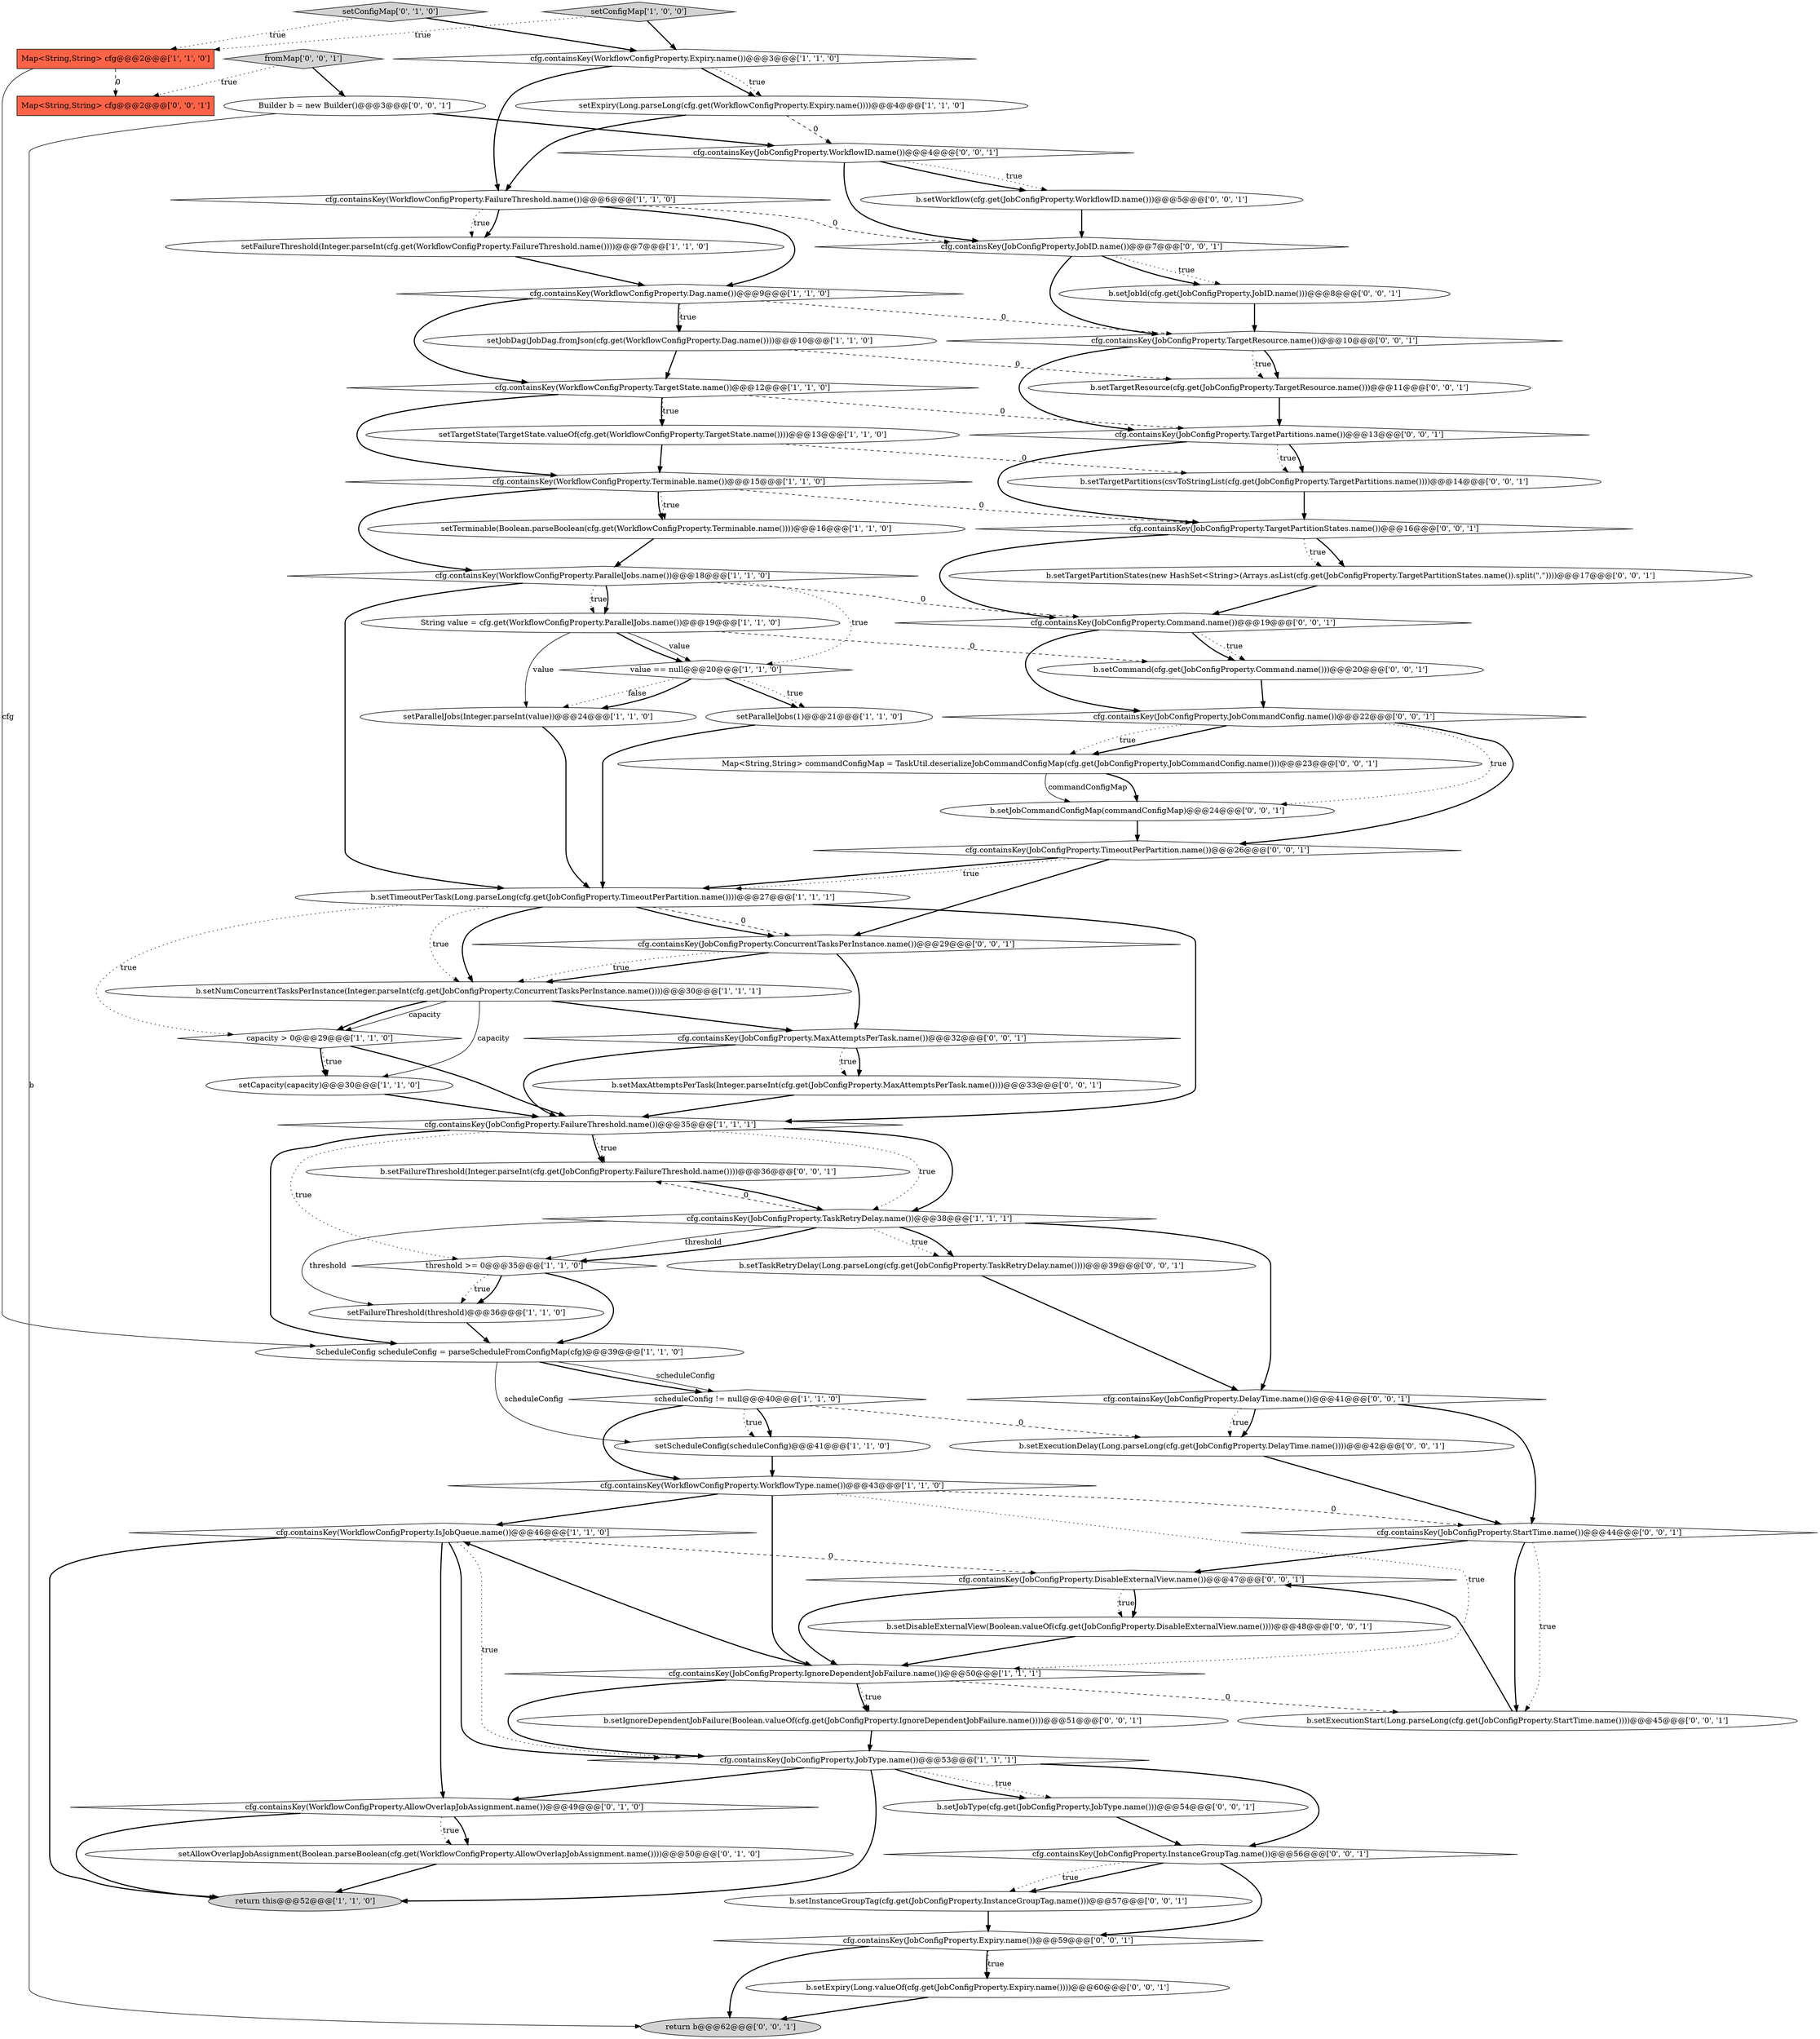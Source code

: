 digraph {
51 [style = filled, label = "cfg.containsKey(JobConfigProperty.MaxAttemptsPerTask.name())@@@32@@@['0', '0', '1']", fillcolor = white, shape = diamond image = "AAA0AAABBB3BBB"];
11 [style = filled, label = "String value = cfg.get(WorkflowConfigProperty.ParallelJobs.name())@@@19@@@['1', '1', '0']", fillcolor = white, shape = ellipse image = "AAA0AAABBB1BBB"];
34 [style = filled, label = "cfg.containsKey(WorkflowConfigProperty.AllowOverlapJobAssignment.name())@@@49@@@['0', '1', '0']", fillcolor = white, shape = diamond image = "AAA1AAABBB2BBB"];
10 [style = filled, label = "setFailureThreshold(threshold)@@@36@@@['1', '1', '0']", fillcolor = white, shape = ellipse image = "AAA0AAABBB1BBB"];
28 [style = filled, label = "scheduleConfig != null@@@40@@@['1', '1', '0']", fillcolor = white, shape = diamond image = "AAA0AAABBB1BBB"];
47 [style = filled, label = "b.setExecutionStart(Long.parseLong(cfg.get(JobConfigProperty.StartTime.name())))@@@45@@@['0', '0', '1']", fillcolor = white, shape = ellipse image = "AAA0AAABBB3BBB"];
45 [style = filled, label = "b.setInstanceGroupTag(cfg.get(JobConfigProperty.InstanceGroupTag.name()))@@@57@@@['0', '0', '1']", fillcolor = white, shape = ellipse image = "AAA0AAABBB3BBB"];
4 [style = filled, label = "ScheduleConfig scheduleConfig = parseScheduleFromConfigMap(cfg)@@@39@@@['1', '1', '0']", fillcolor = white, shape = ellipse image = "AAA0AAABBB1BBB"];
12 [style = filled, label = "setParallelJobs(1)@@@21@@@['1', '1', '0']", fillcolor = white, shape = ellipse image = "AAA0AAABBB1BBB"];
52 [style = filled, label = "b.setIgnoreDependentJobFailure(Boolean.valueOf(cfg.get(JobConfigProperty.IgnoreDependentJobFailure.name())))@@@51@@@['0', '0', '1']", fillcolor = white, shape = ellipse image = "AAA0AAABBB3BBB"];
50 [style = filled, label = "Map<String,String> cfg@@@2@@@['0', '0', '1']", fillcolor = tomato, shape = box image = "AAA0AAABBB3BBB"];
9 [style = filled, label = "setExpiry(Long.parseLong(cfg.get(WorkflowConfigProperty.Expiry.name())))@@@4@@@['1', '1', '0']", fillcolor = white, shape = ellipse image = "AAA0AAABBB1BBB"];
24 [style = filled, label = "setTargetState(TargetState.valueOf(cfg.get(WorkflowConfigProperty.TargetState.name())))@@@13@@@['1', '1', '0']", fillcolor = white, shape = ellipse image = "AAA0AAABBB1BBB"];
30 [style = filled, label = "cfg.containsKey(WorkflowConfigProperty.ParallelJobs.name())@@@18@@@['1', '1', '0']", fillcolor = white, shape = diamond image = "AAA0AAABBB1BBB"];
21 [style = filled, label = "cfg.containsKey(WorkflowConfigProperty.IsJobQueue.name())@@@46@@@['1', '1', '0']", fillcolor = white, shape = diamond image = "AAA0AAABBB1BBB"];
72 [style = filled, label = "b.setJobId(cfg.get(JobConfigProperty.JobID.name()))@@@8@@@['0', '0', '1']", fillcolor = white, shape = ellipse image = "AAA0AAABBB3BBB"];
19 [style = filled, label = "cfg.containsKey(JobConfigProperty.FailureThreshold.name())@@@35@@@['1', '1', '1']", fillcolor = white, shape = diamond image = "AAA0AAABBB1BBB"];
31 [style = filled, label = "cfg.containsKey(WorkflowConfigProperty.Dag.name())@@@9@@@['1', '1', '0']", fillcolor = white, shape = diamond image = "AAA0AAABBB1BBB"];
26 [style = filled, label = "cfg.containsKey(JobConfigProperty.JobType.name())@@@53@@@['1', '1', '1']", fillcolor = white, shape = diamond image = "AAA0AAABBB1BBB"];
60 [style = filled, label = "cfg.containsKey(JobConfigProperty.DisableExternalView.name())@@@47@@@['0', '0', '1']", fillcolor = white, shape = diamond image = "AAA0AAABBB3BBB"];
53 [style = filled, label = "cfg.containsKey(JobConfigProperty.WorkflowID.name())@@@4@@@['0', '0', '1']", fillcolor = white, shape = diamond image = "AAA0AAABBB3BBB"];
48 [style = filled, label = "Builder b = new Builder()@@@3@@@['0', '0', '1']", fillcolor = white, shape = ellipse image = "AAA0AAABBB3BBB"];
36 [style = filled, label = "b.setDisableExternalView(Boolean.valueOf(cfg.get(JobConfigProperty.DisableExternalView.name())))@@@48@@@['0', '0', '1']", fillcolor = white, shape = ellipse image = "AAA0AAABBB3BBB"];
6 [style = filled, label = "b.setTimeoutPerTask(Long.parseLong(cfg.get(JobConfigProperty.TimeoutPerPartition.name())))@@@27@@@['1', '1', '1']", fillcolor = white, shape = ellipse image = "AAA0AAABBB1BBB"];
71 [style = filled, label = "b.setJobType(cfg.get(JobConfigProperty.JobType.name()))@@@54@@@['0', '0', '1']", fillcolor = white, shape = ellipse image = "AAA0AAABBB3BBB"];
5 [style = filled, label = "return this@@@52@@@['1', '1', '0']", fillcolor = lightgray, shape = ellipse image = "AAA0AAABBB1BBB"];
29 [style = filled, label = "cfg.containsKey(WorkflowConfigProperty.FailureThreshold.name())@@@6@@@['1', '1', '0']", fillcolor = white, shape = diamond image = "AAA0AAABBB1BBB"];
33 [style = filled, label = "setAllowOverlapJobAssignment(Boolean.parseBoolean(cfg.get(WorkflowConfigProperty.AllowOverlapJobAssignment.name())))@@@50@@@['0', '1', '0']", fillcolor = white, shape = ellipse image = "AAA1AAABBB2BBB"];
39 [style = filled, label = "cfg.containsKey(JobConfigProperty.JobCommandConfig.name())@@@22@@@['0', '0', '1']", fillcolor = white, shape = diamond image = "AAA0AAABBB3BBB"];
38 [style = filled, label = "cfg.containsKey(JobConfigProperty.TargetResource.name())@@@10@@@['0', '0', '1']", fillcolor = white, shape = diamond image = "AAA0AAABBB3BBB"];
15 [style = filled, label = "value == null@@@20@@@['1', '1', '0']", fillcolor = white, shape = diamond image = "AAA0AAABBB1BBB"];
16 [style = filled, label = "setTerminable(Boolean.parseBoolean(cfg.get(WorkflowConfigProperty.Terminable.name())))@@@16@@@['1', '1', '0']", fillcolor = white, shape = ellipse image = "AAA0AAABBB1BBB"];
62 [style = filled, label = "fromMap['0', '0', '1']", fillcolor = lightgray, shape = diamond image = "AAA0AAABBB3BBB"];
70 [style = filled, label = "b.setJobCommandConfigMap(commandConfigMap)@@@24@@@['0', '0', '1']", fillcolor = white, shape = ellipse image = "AAA0AAABBB3BBB"];
17 [style = filled, label = "setParallelJobs(Integer.parseInt(value))@@@24@@@['1', '1', '0']", fillcolor = white, shape = ellipse image = "AAA0AAABBB1BBB"];
35 [style = filled, label = "setConfigMap['0', '1', '0']", fillcolor = lightgray, shape = diamond image = "AAA0AAABBB2BBB"];
66 [style = filled, label = "cfg.containsKey(JobConfigProperty.TimeoutPerPartition.name())@@@26@@@['0', '0', '1']", fillcolor = white, shape = diamond image = "AAA0AAABBB3BBB"];
43 [style = filled, label = "b.setCommand(cfg.get(JobConfigProperty.Command.name()))@@@20@@@['0', '0', '1']", fillcolor = white, shape = ellipse image = "AAA0AAABBB3BBB"];
20 [style = filled, label = "cfg.containsKey(WorkflowConfigProperty.Terminable.name())@@@15@@@['1', '1', '0']", fillcolor = white, shape = diamond image = "AAA0AAABBB1BBB"];
46 [style = filled, label = "b.setTargetResource(cfg.get(JobConfigProperty.TargetResource.name()))@@@11@@@['0', '0', '1']", fillcolor = white, shape = ellipse image = "AAA0AAABBB3BBB"];
18 [style = filled, label = "setScheduleConfig(scheduleConfig)@@@41@@@['1', '1', '0']", fillcolor = white, shape = ellipse image = "AAA0AAABBB1BBB"];
41 [style = filled, label = "b.setWorkflow(cfg.get(JobConfigProperty.WorkflowID.name()))@@@5@@@['0', '0', '1']", fillcolor = white, shape = ellipse image = "AAA0AAABBB3BBB"];
58 [style = filled, label = "b.setExpiry(Long.valueOf(cfg.get(JobConfigProperty.Expiry.name())))@@@60@@@['0', '0', '1']", fillcolor = white, shape = ellipse image = "AAA0AAABBB3BBB"];
64 [style = filled, label = "cfg.containsKey(JobConfigProperty.InstanceGroupTag.name())@@@56@@@['0', '0', '1']", fillcolor = white, shape = diamond image = "AAA0AAABBB3BBB"];
7 [style = filled, label = "b.setNumConcurrentTasksPerInstance(Integer.parseInt(cfg.get(JobConfigProperty.ConcurrentTasksPerInstance.name())))@@@30@@@['1', '1', '1']", fillcolor = white, shape = ellipse image = "AAA0AAABBB1BBB"];
42 [style = filled, label = "cfg.containsKey(JobConfigProperty.TargetPartitions.name())@@@13@@@['0', '0', '1']", fillcolor = white, shape = diamond image = "AAA0AAABBB3BBB"];
49 [style = filled, label = "b.setMaxAttemptsPerTask(Integer.parseInt(cfg.get(JobConfigProperty.MaxAttemptsPerTask.name())))@@@33@@@['0', '0', '1']", fillcolor = white, shape = ellipse image = "AAA0AAABBB3BBB"];
68 [style = filled, label = "b.setTargetPartitionStates(new HashSet<String>(Arrays.asList(cfg.get(JobConfigProperty.TargetPartitionStates.name()).split(\",\"))))@@@17@@@['0', '0', '1']", fillcolor = white, shape = ellipse image = "AAA0AAABBB3BBB"];
2 [style = filled, label = "setJobDag(JobDag.fromJson(cfg.get(WorkflowConfigProperty.Dag.name())))@@@10@@@['1', '1', '0']", fillcolor = white, shape = ellipse image = "AAA0AAABBB1BBB"];
54 [style = filled, label = "cfg.containsKey(JobConfigProperty.ConcurrentTasksPerInstance.name())@@@29@@@['0', '0', '1']", fillcolor = white, shape = diamond image = "AAA0AAABBB3BBB"];
57 [style = filled, label = "cfg.containsKey(JobConfigProperty.JobID.name())@@@7@@@['0', '0', '1']", fillcolor = white, shape = diamond image = "AAA0AAABBB3BBB"];
27 [style = filled, label = "threshold >= 0@@@35@@@['1', '1', '0']", fillcolor = white, shape = diamond image = "AAA0AAABBB1BBB"];
37 [style = filled, label = "cfg.containsKey(JobConfigProperty.TargetPartitionStates.name())@@@16@@@['0', '0', '1']", fillcolor = white, shape = diamond image = "AAA0AAABBB3BBB"];
59 [style = filled, label = "b.setExecutionDelay(Long.parseLong(cfg.get(JobConfigProperty.DelayTime.name())))@@@42@@@['0', '0', '1']", fillcolor = white, shape = ellipse image = "AAA0AAABBB3BBB"];
44 [style = filled, label = "b.setFailureThreshold(Integer.parseInt(cfg.get(JobConfigProperty.FailureThreshold.name())))@@@36@@@['0', '0', '1']", fillcolor = white, shape = ellipse image = "AAA0AAABBB3BBB"];
23 [style = filled, label = "cfg.containsKey(WorkflowConfigProperty.Expiry.name())@@@3@@@['1', '1', '0']", fillcolor = white, shape = diamond image = "AAA0AAABBB1BBB"];
3 [style = filled, label = "cfg.containsKey(WorkflowConfigProperty.TargetState.name())@@@12@@@['1', '1', '0']", fillcolor = white, shape = diamond image = "AAA0AAABBB1BBB"];
25 [style = filled, label = "Map<String,String> cfg@@@2@@@['1', '1', '0']", fillcolor = tomato, shape = box image = "AAA0AAABBB1BBB"];
8 [style = filled, label = "cfg.containsKey(WorkflowConfigProperty.WorkflowType.name())@@@43@@@['1', '1', '0']", fillcolor = white, shape = diamond image = "AAA0AAABBB1BBB"];
55 [style = filled, label = "b.setTaskRetryDelay(Long.parseLong(cfg.get(JobConfigProperty.TaskRetryDelay.name())))@@@39@@@['0', '0', '1']", fillcolor = white, shape = ellipse image = "AAA0AAABBB3BBB"];
69 [style = filled, label = "cfg.containsKey(JobConfigProperty.DelayTime.name())@@@41@@@['0', '0', '1']", fillcolor = white, shape = diamond image = "AAA0AAABBB3BBB"];
32 [style = filled, label = "cfg.containsKey(JobConfigProperty.IgnoreDependentJobFailure.name())@@@50@@@['1', '1', '1']", fillcolor = white, shape = diamond image = "AAA0AAABBB1BBB"];
0 [style = filled, label = "setCapacity(capacity)@@@30@@@['1', '1', '0']", fillcolor = white, shape = ellipse image = "AAA0AAABBB1BBB"];
56 [style = filled, label = "cfg.containsKey(JobConfigProperty.Expiry.name())@@@59@@@['0', '0', '1']", fillcolor = white, shape = diamond image = "AAA0AAABBB3BBB"];
22 [style = filled, label = "setFailureThreshold(Integer.parseInt(cfg.get(WorkflowConfigProperty.FailureThreshold.name())))@@@7@@@['1', '1', '0']", fillcolor = white, shape = ellipse image = "AAA0AAABBB1BBB"];
14 [style = filled, label = "cfg.containsKey(JobConfigProperty.TaskRetryDelay.name())@@@38@@@['1', '1', '1']", fillcolor = white, shape = diamond image = "AAA0AAABBB1BBB"];
40 [style = filled, label = "b.setTargetPartitions(csvToStringList(cfg.get(JobConfigProperty.TargetPartitions.name())))@@@14@@@['0', '0', '1']", fillcolor = white, shape = ellipse image = "AAA0AAABBB3BBB"];
63 [style = filled, label = "Map<String,String> commandConfigMap = TaskUtil.deserializeJobCommandConfigMap(cfg.get(JobConfigProperty.JobCommandConfig.name()))@@@23@@@['0', '0', '1']", fillcolor = white, shape = ellipse image = "AAA0AAABBB3BBB"];
65 [style = filled, label = "return b@@@62@@@['0', '0', '1']", fillcolor = lightgray, shape = ellipse image = "AAA0AAABBB3BBB"];
67 [style = filled, label = "cfg.containsKey(JobConfigProperty.Command.name())@@@19@@@['0', '0', '1']", fillcolor = white, shape = diamond image = "AAA0AAABBB3BBB"];
61 [style = filled, label = "cfg.containsKey(JobConfigProperty.StartTime.name())@@@44@@@['0', '0', '1']", fillcolor = white, shape = diamond image = "AAA0AAABBB3BBB"];
1 [style = filled, label = "capacity > 0@@@29@@@['1', '1', '0']", fillcolor = white, shape = diamond image = "AAA0AAABBB1BBB"];
13 [style = filled, label = "setConfigMap['1', '0', '0']", fillcolor = lightgray, shape = diamond image = "AAA0AAABBB1BBB"];
62->50 [style = dotted, label="true"];
23->9 [style = bold, label=""];
3->24 [style = bold, label=""];
59->61 [style = bold, label=""];
2->46 [style = dashed, label="0"];
39->70 [style = dotted, label="true"];
1->0 [style = dotted, label="true"];
31->2 [style = dotted, label="true"];
56->58 [style = bold, label=""];
52->26 [style = bold, label=""];
62->48 [style = bold, label=""];
25->4 [style = solid, label="cfg"];
39->63 [style = bold, label=""];
37->67 [style = bold, label=""];
22->31 [style = bold, label=""];
6->19 [style = bold, label=""];
67->43 [style = dotted, label="true"];
14->10 [style = solid, label="threshold"];
43->39 [style = bold, label=""];
21->60 [style = dashed, label="0"];
42->40 [style = dotted, label="true"];
35->25 [style = dotted, label="true"];
20->30 [style = bold, label=""];
21->26 [style = bold, label=""];
57->38 [style = bold, label=""];
7->1 [style = solid, label="capacity"];
38->42 [style = bold, label=""];
28->18 [style = bold, label=""];
61->47 [style = bold, label=""];
39->66 [style = bold, label=""];
11->17 [style = solid, label="value"];
66->54 [style = bold, label=""];
51->49 [style = bold, label=""];
7->1 [style = bold, label=""];
54->51 [style = bold, label=""];
8->32 [style = dotted, label="true"];
9->53 [style = dashed, label="0"];
25->50 [style = dashed, label="0"];
38->46 [style = dotted, label="true"];
31->3 [style = bold, label=""];
3->24 [style = dotted, label="true"];
67->39 [style = bold, label=""];
23->29 [style = bold, label=""];
69->59 [style = dotted, label="true"];
41->57 [style = bold, label=""];
20->16 [style = bold, label=""];
70->66 [style = bold, label=""];
8->32 [style = bold, label=""];
71->64 [style = bold, label=""];
61->60 [style = bold, label=""];
28->8 [style = bold, label=""];
57->72 [style = dotted, label="true"];
4->18 [style = solid, label="scheduleConfig"];
26->71 [style = dotted, label="true"];
0->19 [style = bold, label=""];
54->7 [style = bold, label=""];
56->65 [style = bold, label=""];
38->46 [style = bold, label=""];
11->15 [style = solid, label="value"];
20->16 [style = dotted, label="true"];
11->43 [style = dashed, label="0"];
55->69 [style = bold, label=""];
66->6 [style = bold, label=""];
15->17 [style = dotted, label="false"];
2->3 [style = bold, label=""];
58->65 [style = bold, label=""];
13->25 [style = dotted, label="true"];
69->59 [style = bold, label=""];
17->6 [style = bold, label=""];
30->11 [style = dotted, label="true"];
30->6 [style = bold, label=""];
10->4 [style = bold, label=""];
42->40 [style = bold, label=""];
30->67 [style = dashed, label="0"];
66->6 [style = dotted, label="true"];
35->23 [style = bold, label=""];
3->42 [style = dashed, label="0"];
21->34 [style = bold, label=""];
6->54 [style = bold, label=""];
26->71 [style = bold, label=""];
72->38 [style = bold, label=""];
37->68 [style = bold, label=""];
19->14 [style = bold, label=""];
64->56 [style = bold, label=""];
18->8 [style = bold, label=""];
8->61 [style = dashed, label="0"];
6->54 [style = dashed, label="0"];
32->52 [style = dotted, label="true"];
57->72 [style = bold, label=""];
48->53 [style = bold, label=""];
69->61 [style = bold, label=""];
27->10 [style = dotted, label="true"];
32->47 [style = dashed, label="0"];
1->0 [style = bold, label=""];
15->17 [style = bold, label=""];
60->36 [style = dotted, label="true"];
33->5 [style = bold, label=""];
39->63 [style = dotted, label="true"];
64->45 [style = bold, label=""];
51->19 [style = bold, label=""];
6->7 [style = dotted, label="true"];
19->44 [style = dotted, label="true"];
24->20 [style = bold, label=""];
15->12 [style = bold, label=""];
13->23 [style = bold, label=""];
63->70 [style = bold, label=""];
19->44 [style = bold, label=""];
6->1 [style = dotted, label="true"];
34->33 [style = bold, label=""];
32->52 [style = bold, label=""];
63->70 [style = solid, label="commandConfigMap"];
11->15 [style = bold, label=""];
23->9 [style = dotted, label="true"];
14->27 [style = solid, label="threshold"];
8->21 [style = bold, label=""];
31->38 [style = dashed, label="0"];
53->57 [style = bold, label=""];
29->57 [style = dashed, label="0"];
68->67 [style = bold, label=""];
60->32 [style = bold, label=""];
32->26 [style = bold, label=""];
49->19 [style = bold, label=""];
61->47 [style = dotted, label="true"];
26->34 [style = bold, label=""];
7->0 [style = solid, label="capacity"];
48->65 [style = solid, label="b"];
30->15 [style = dotted, label="true"];
29->31 [style = bold, label=""];
19->4 [style = bold, label=""];
36->32 [style = bold, label=""];
9->29 [style = bold, label=""];
54->7 [style = dotted, label="true"];
34->33 [style = dotted, label="true"];
16->30 [style = bold, label=""];
53->41 [style = dotted, label="true"];
53->41 [style = bold, label=""];
45->56 [style = bold, label=""];
12->6 [style = bold, label=""];
26->64 [style = bold, label=""];
14->27 [style = bold, label=""];
14->55 [style = dotted, label="true"];
14->55 [style = bold, label=""];
7->51 [style = bold, label=""];
56->58 [style = dotted, label="true"];
24->40 [style = dashed, label="0"];
27->4 [style = bold, label=""];
34->5 [style = bold, label=""];
20->37 [style = dashed, label="0"];
42->37 [style = bold, label=""];
14->69 [style = bold, label=""];
30->11 [style = bold, label=""];
19->14 [style = dotted, label="true"];
14->44 [style = dashed, label="0"];
46->42 [style = bold, label=""];
64->45 [style = dotted, label="true"];
3->20 [style = bold, label=""];
32->21 [style = bold, label=""];
21->26 [style = dotted, label="true"];
67->43 [style = bold, label=""];
4->28 [style = bold, label=""];
60->36 [style = bold, label=""];
26->5 [style = bold, label=""];
27->10 [style = bold, label=""];
37->68 [style = dotted, label="true"];
21->5 [style = bold, label=""];
31->2 [style = bold, label=""];
40->37 [style = bold, label=""];
47->60 [style = bold, label=""];
1->19 [style = bold, label=""];
29->22 [style = bold, label=""];
29->22 [style = dotted, label="true"];
51->49 [style = dotted, label="true"];
28->59 [style = dashed, label="0"];
44->14 [style = bold, label=""];
6->7 [style = bold, label=""];
28->18 [style = dotted, label="true"];
4->28 [style = solid, label="scheduleConfig"];
19->27 [style = dotted, label="true"];
15->12 [style = dotted, label="true"];
}
